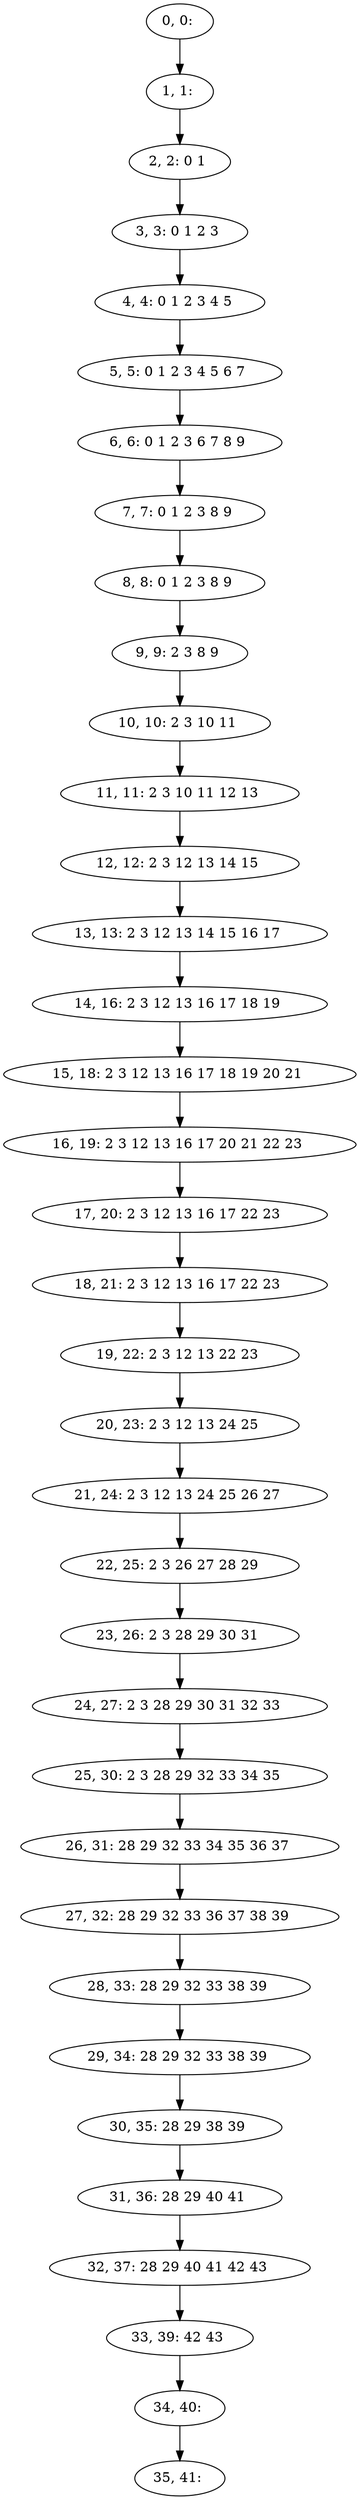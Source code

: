 digraph G {
0[label="0, 0: "];
1[label="1, 1: "];
2[label="2, 2: 0 1 "];
3[label="3, 3: 0 1 2 3 "];
4[label="4, 4: 0 1 2 3 4 5 "];
5[label="5, 5: 0 1 2 3 4 5 6 7 "];
6[label="6, 6: 0 1 2 3 6 7 8 9 "];
7[label="7, 7: 0 1 2 3 8 9 "];
8[label="8, 8: 0 1 2 3 8 9 "];
9[label="9, 9: 2 3 8 9 "];
10[label="10, 10: 2 3 10 11 "];
11[label="11, 11: 2 3 10 11 12 13 "];
12[label="12, 12: 2 3 12 13 14 15 "];
13[label="13, 13: 2 3 12 13 14 15 16 17 "];
14[label="14, 16: 2 3 12 13 16 17 18 19 "];
15[label="15, 18: 2 3 12 13 16 17 18 19 20 21 "];
16[label="16, 19: 2 3 12 13 16 17 20 21 22 23 "];
17[label="17, 20: 2 3 12 13 16 17 22 23 "];
18[label="18, 21: 2 3 12 13 16 17 22 23 "];
19[label="19, 22: 2 3 12 13 22 23 "];
20[label="20, 23: 2 3 12 13 24 25 "];
21[label="21, 24: 2 3 12 13 24 25 26 27 "];
22[label="22, 25: 2 3 26 27 28 29 "];
23[label="23, 26: 2 3 28 29 30 31 "];
24[label="24, 27: 2 3 28 29 30 31 32 33 "];
25[label="25, 30: 2 3 28 29 32 33 34 35 "];
26[label="26, 31: 28 29 32 33 34 35 36 37 "];
27[label="27, 32: 28 29 32 33 36 37 38 39 "];
28[label="28, 33: 28 29 32 33 38 39 "];
29[label="29, 34: 28 29 32 33 38 39 "];
30[label="30, 35: 28 29 38 39 "];
31[label="31, 36: 28 29 40 41 "];
32[label="32, 37: 28 29 40 41 42 43 "];
33[label="33, 39: 42 43 "];
34[label="34, 40: "];
35[label="35, 41: "];
0->1 ;
1->2 ;
2->3 ;
3->4 ;
4->5 ;
5->6 ;
6->7 ;
7->8 ;
8->9 ;
9->10 ;
10->11 ;
11->12 ;
12->13 ;
13->14 ;
14->15 ;
15->16 ;
16->17 ;
17->18 ;
18->19 ;
19->20 ;
20->21 ;
21->22 ;
22->23 ;
23->24 ;
24->25 ;
25->26 ;
26->27 ;
27->28 ;
28->29 ;
29->30 ;
30->31 ;
31->32 ;
32->33 ;
33->34 ;
34->35 ;
}
